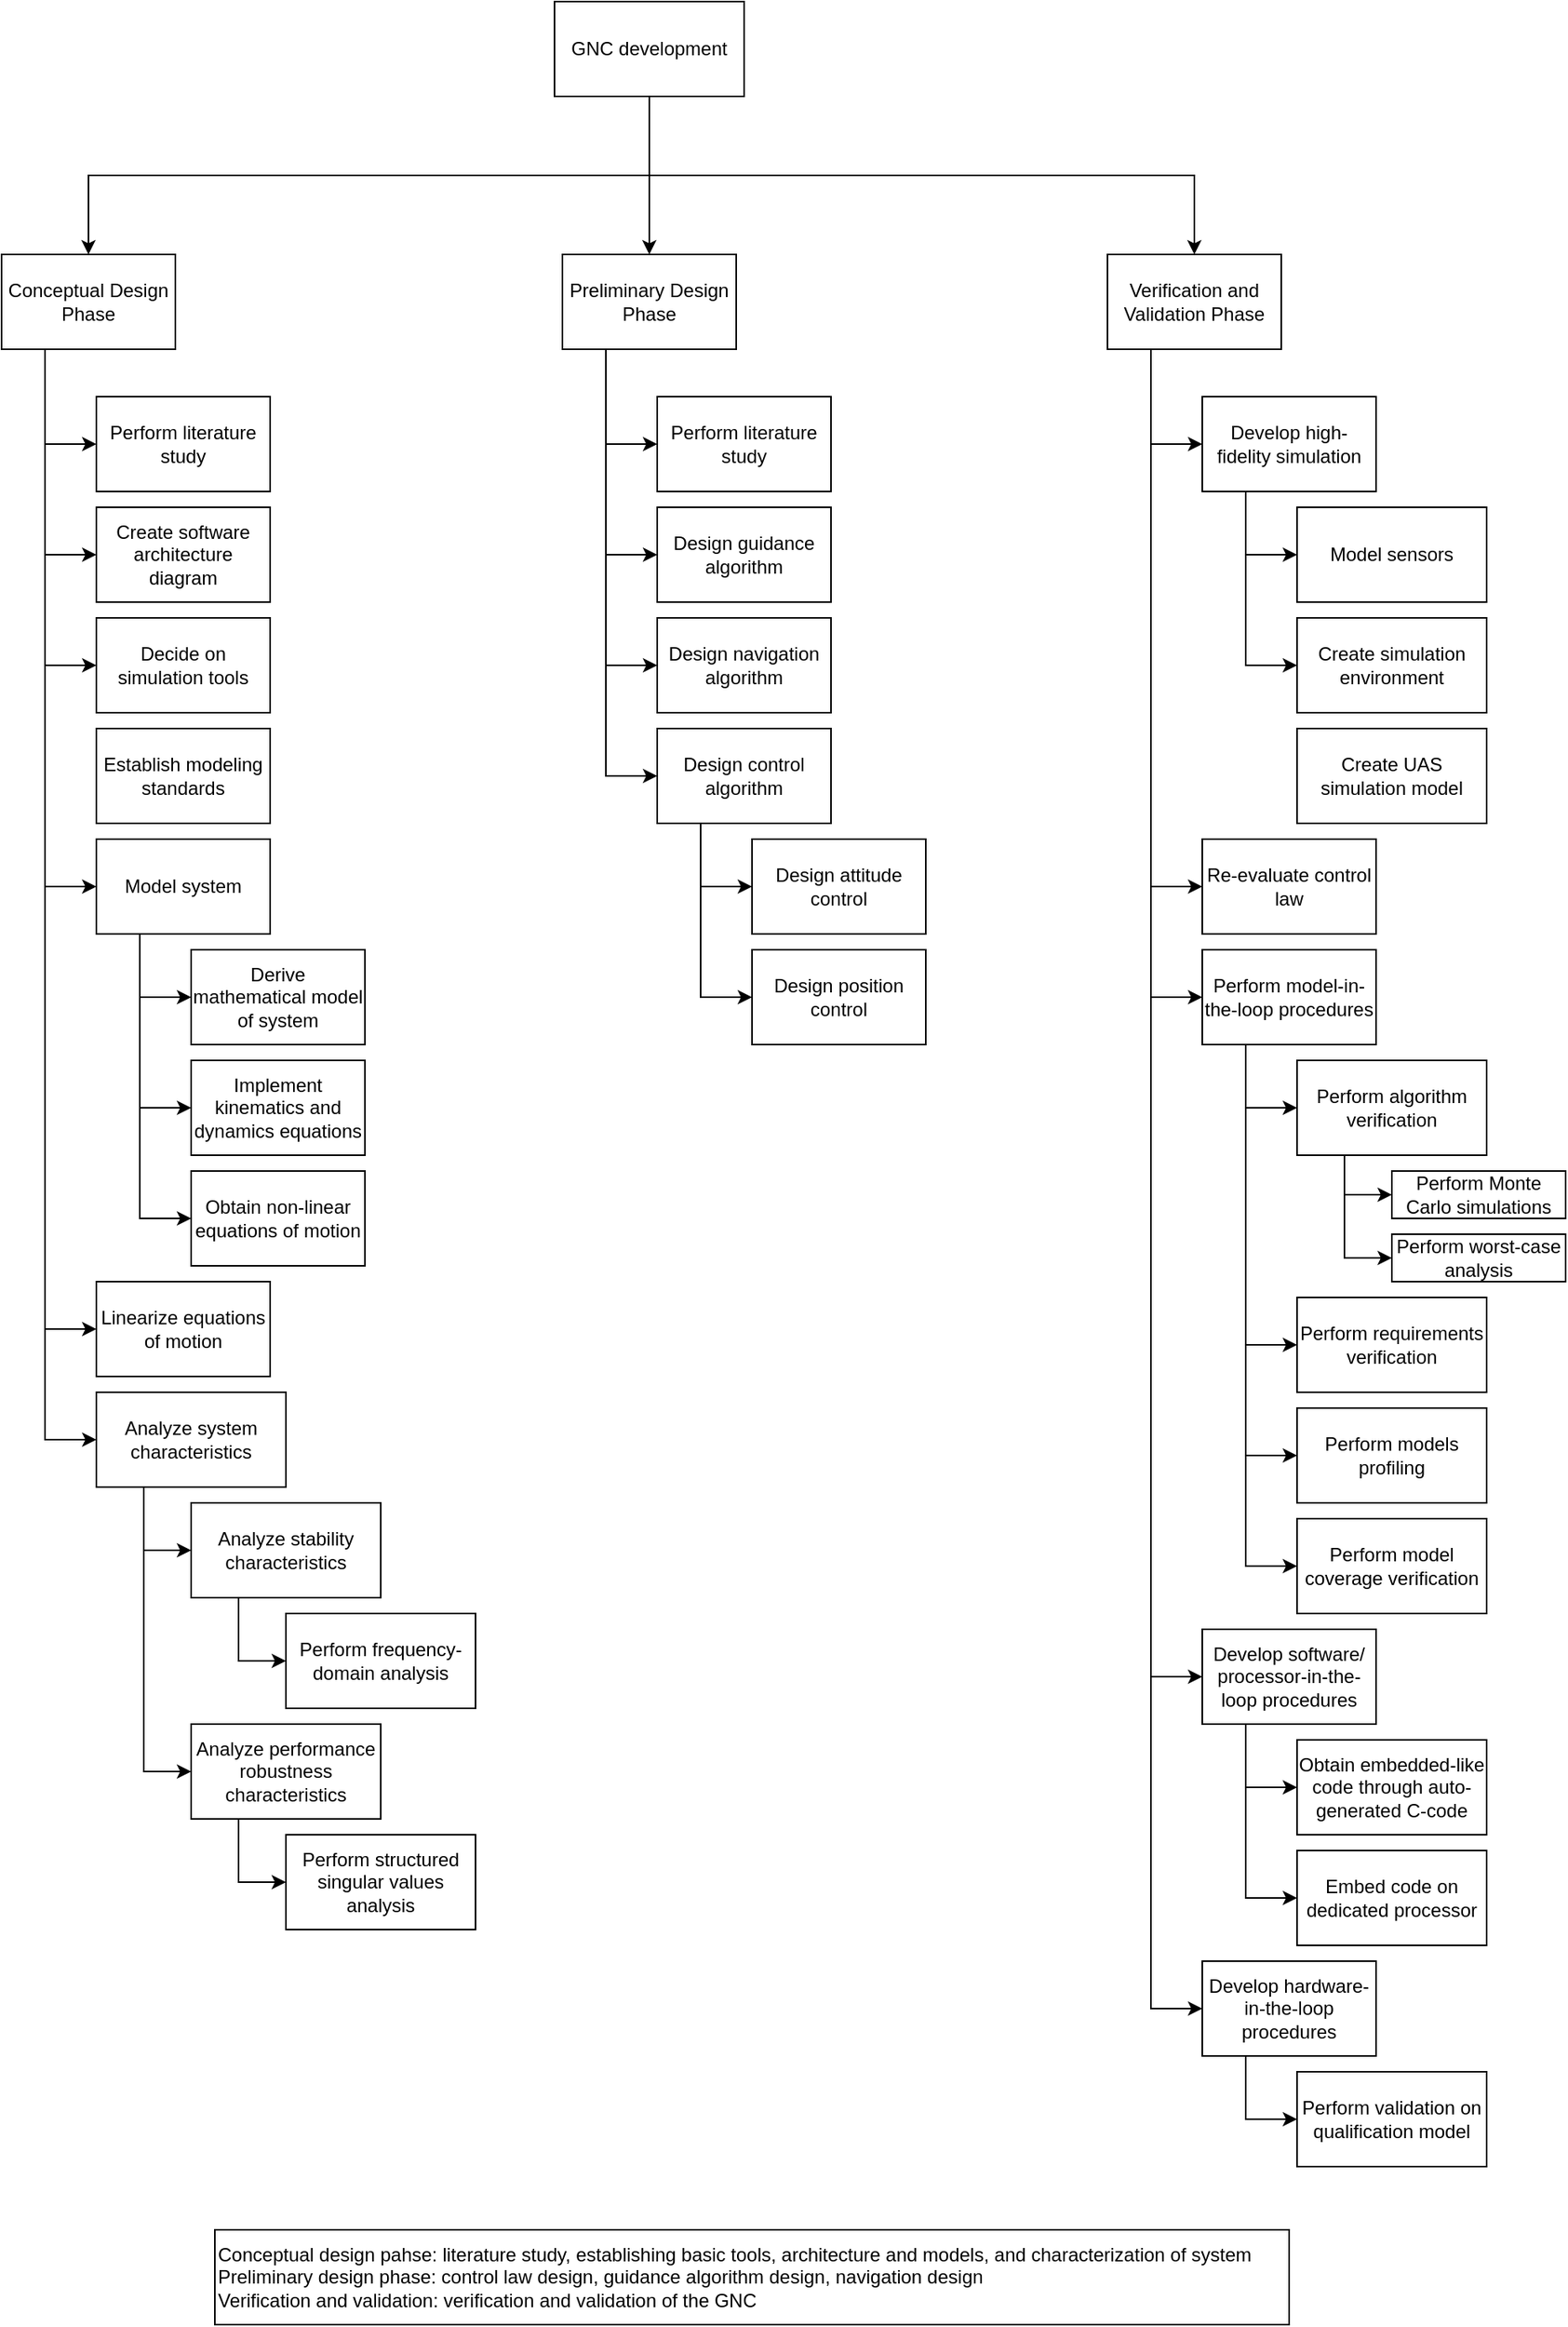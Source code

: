 <mxfile version="21.2.3" type="device">
  <diagram name="Page-1" id="2YBvvXClWsGukQMizWep">
    <mxGraphModel dx="2118" dy="1212" grid="1" gridSize="10" guides="1" tooltips="1" connect="1" arrows="1" fold="1" page="1" pageScale="1" pageWidth="1169" pageHeight="1654" math="0" shadow="0">
      <root>
        <mxCell id="0" />
        <mxCell id="1" parent="0" />
        <mxCell id="zK16GCWODctQh5SkANbl-13" style="edgeStyle=orthogonalEdgeStyle;rounded=0;orthogonalLoop=1;jettySize=auto;html=1;exitX=0.25;exitY=1;exitDx=0;exitDy=0;entryX=0;entryY=0.5;entryDx=0;entryDy=0;" edge="1" parent="1" source="zK16GCWODctQh5SkANbl-1" target="zK16GCWODctQh5SkANbl-14">
          <mxGeometry relative="1" as="geometry">
            <mxPoint x="130" y="350" as="targetPoint" />
          </mxGeometry>
        </mxCell>
        <mxCell id="zK16GCWODctQh5SkANbl-16" style="edgeStyle=orthogonalEdgeStyle;rounded=0;orthogonalLoop=1;jettySize=auto;html=1;exitX=0.25;exitY=1;exitDx=0;exitDy=0;entryX=0;entryY=0.5;entryDx=0;entryDy=0;" edge="1" parent="1" source="zK16GCWODctQh5SkANbl-1" target="zK16GCWODctQh5SkANbl-15">
          <mxGeometry relative="1" as="geometry" />
        </mxCell>
        <mxCell id="zK16GCWODctQh5SkANbl-18" style="edgeStyle=orthogonalEdgeStyle;rounded=0;orthogonalLoop=1;jettySize=auto;html=1;exitX=0.25;exitY=1;exitDx=0;exitDy=0;entryX=0;entryY=0.5;entryDx=0;entryDy=0;" edge="1" parent="1" source="zK16GCWODctQh5SkANbl-1" target="zK16GCWODctQh5SkANbl-17">
          <mxGeometry relative="1" as="geometry" />
        </mxCell>
        <mxCell id="zK16GCWODctQh5SkANbl-22" style="edgeStyle=orthogonalEdgeStyle;rounded=0;orthogonalLoop=1;jettySize=auto;html=1;exitX=0.25;exitY=1;exitDx=0;exitDy=0;entryX=0;entryY=0.5;entryDx=0;entryDy=0;" edge="1" parent="1" source="zK16GCWODctQh5SkANbl-1" target="zK16GCWODctQh5SkANbl-21">
          <mxGeometry relative="1" as="geometry" />
        </mxCell>
        <mxCell id="zK16GCWODctQh5SkANbl-29" style="edgeStyle=orthogonalEdgeStyle;rounded=0;orthogonalLoop=1;jettySize=auto;html=1;exitX=0.25;exitY=1;exitDx=0;exitDy=0;entryX=0;entryY=0.5;entryDx=0;entryDy=0;" edge="1" parent="1" source="zK16GCWODctQh5SkANbl-1" target="zK16GCWODctQh5SkANbl-30">
          <mxGeometry relative="1" as="geometry">
            <mxPoint x="137.783" y="840" as="targetPoint" />
          </mxGeometry>
        </mxCell>
        <mxCell id="zK16GCWODctQh5SkANbl-31" style="edgeStyle=orthogonalEdgeStyle;rounded=0;orthogonalLoop=1;jettySize=auto;html=1;exitX=0.25;exitY=1;exitDx=0;exitDy=0;entryX=0;entryY=0.5;entryDx=0;entryDy=0;" edge="1" parent="1" source="zK16GCWODctQh5SkANbl-1" target="zK16GCWODctQh5SkANbl-32">
          <mxGeometry relative="1" as="geometry">
            <mxPoint x="137.75" y="880" as="targetPoint" />
          </mxGeometry>
        </mxCell>
        <mxCell id="zK16GCWODctQh5SkANbl-1" value="Conceptual Design Phase" style="whiteSpace=wrap;html=1;" vertex="1" parent="1">
          <mxGeometry x="110" y="190" width="110" height="60" as="geometry" />
        </mxCell>
        <mxCell id="zK16GCWODctQh5SkANbl-79" style="edgeStyle=orthogonalEdgeStyle;rounded=0;orthogonalLoop=1;jettySize=auto;html=1;exitX=0.25;exitY=1;exitDx=0;exitDy=0;entryX=0;entryY=0.5;entryDx=0;entryDy=0;" edge="1" parent="1" source="zK16GCWODctQh5SkANbl-2" target="zK16GCWODctQh5SkANbl-78">
          <mxGeometry relative="1" as="geometry" />
        </mxCell>
        <mxCell id="zK16GCWODctQh5SkANbl-80" style="edgeStyle=orthogonalEdgeStyle;rounded=0;orthogonalLoop=1;jettySize=auto;html=1;exitX=0.25;exitY=1;exitDx=0;exitDy=0;entryX=0;entryY=0.5;entryDx=0;entryDy=0;" edge="1" parent="1" source="zK16GCWODctQh5SkANbl-2" target="zK16GCWODctQh5SkANbl-81">
          <mxGeometry relative="1" as="geometry">
            <mxPoint x="515" y="400" as="targetPoint" />
          </mxGeometry>
        </mxCell>
        <mxCell id="zK16GCWODctQh5SkANbl-83" style="edgeStyle=orthogonalEdgeStyle;rounded=0;orthogonalLoop=1;jettySize=auto;html=1;exitX=0.25;exitY=1;exitDx=0;exitDy=0;entryX=0;entryY=0.5;entryDx=0;entryDy=0;" edge="1" parent="1" source="zK16GCWODctQh5SkANbl-2" target="zK16GCWODctQh5SkANbl-82">
          <mxGeometry relative="1" as="geometry" />
        </mxCell>
        <mxCell id="zK16GCWODctQh5SkANbl-85" style="edgeStyle=orthogonalEdgeStyle;rounded=0;orthogonalLoop=1;jettySize=auto;html=1;exitX=0.25;exitY=1;exitDx=0;exitDy=0;entryX=0;entryY=0.5;entryDx=0;entryDy=0;" edge="1" parent="1" source="zK16GCWODctQh5SkANbl-2" target="zK16GCWODctQh5SkANbl-84">
          <mxGeometry relative="1" as="geometry" />
        </mxCell>
        <mxCell id="zK16GCWODctQh5SkANbl-2" value="Preliminary Design&lt;br&gt;Phase" style="whiteSpace=wrap;html=1;" vertex="1" parent="1">
          <mxGeometry x="465" y="190" width="110" height="60" as="geometry" />
        </mxCell>
        <mxCell id="zK16GCWODctQh5SkANbl-4" style="edgeStyle=orthogonalEdgeStyle;rounded=0;orthogonalLoop=1;jettySize=auto;html=1;exitX=0.25;exitY=1;exitDx=0;exitDy=0;entryX=0;entryY=0.5;entryDx=0;entryDy=0;" edge="1" parent="1" source="zK16GCWODctQh5SkANbl-3" target="zK16GCWODctQh5SkANbl-5">
          <mxGeometry relative="1" as="geometry">
            <mxPoint x="870" y="320" as="targetPoint" />
            <Array as="points">
              <mxPoint x="838" y="310" />
            </Array>
          </mxGeometry>
        </mxCell>
        <mxCell id="zK16GCWODctQh5SkANbl-7" style="edgeStyle=orthogonalEdgeStyle;rounded=0;orthogonalLoop=1;jettySize=auto;html=1;exitX=0.25;exitY=1;exitDx=0;exitDy=0;entryX=0;entryY=0.5;entryDx=0;entryDy=0;" edge="1" parent="1" source="zK16GCWODctQh5SkANbl-3" target="zK16GCWODctQh5SkANbl-6">
          <mxGeometry relative="1" as="geometry" />
        </mxCell>
        <mxCell id="zK16GCWODctQh5SkANbl-9" style="edgeStyle=orthogonalEdgeStyle;rounded=0;orthogonalLoop=1;jettySize=auto;html=1;exitX=0.25;exitY=1;exitDx=0;exitDy=0;entryX=0;entryY=0.5;entryDx=0;entryDy=0;" edge="1" parent="1" source="zK16GCWODctQh5SkANbl-3" target="zK16GCWODctQh5SkANbl-8">
          <mxGeometry relative="1" as="geometry" />
        </mxCell>
        <mxCell id="zK16GCWODctQh5SkANbl-11" style="edgeStyle=orthogonalEdgeStyle;rounded=0;orthogonalLoop=1;jettySize=auto;html=1;exitX=0.25;exitY=1;exitDx=0;exitDy=0;entryX=0;entryY=0.5;entryDx=0;entryDy=0;" edge="1" parent="1" source="zK16GCWODctQh5SkANbl-3" target="zK16GCWODctQh5SkANbl-10">
          <mxGeometry relative="1" as="geometry" />
        </mxCell>
        <mxCell id="zK16GCWODctQh5SkANbl-53" style="edgeStyle=orthogonalEdgeStyle;rounded=0;orthogonalLoop=1;jettySize=auto;html=1;exitX=0.25;exitY=1;exitDx=0;exitDy=0;entryX=0;entryY=0.5;entryDx=0;entryDy=0;" edge="1" parent="1" source="zK16GCWODctQh5SkANbl-3" target="zK16GCWODctQh5SkANbl-52">
          <mxGeometry relative="1" as="geometry" />
        </mxCell>
        <mxCell id="zK16GCWODctQh5SkANbl-3" value="Verification and Validation Phase" style="whiteSpace=wrap;html=1;" vertex="1" parent="1">
          <mxGeometry x="810" y="190" width="110" height="60" as="geometry" />
        </mxCell>
        <mxCell id="zK16GCWODctQh5SkANbl-48" style="edgeStyle=orthogonalEdgeStyle;rounded=0;orthogonalLoop=1;jettySize=auto;html=1;exitX=0.25;exitY=1;exitDx=0;exitDy=0;entryX=0;entryY=0.5;entryDx=0;entryDy=0;" edge="1" parent="1" source="zK16GCWODctQh5SkANbl-5" target="zK16GCWODctQh5SkANbl-47">
          <mxGeometry relative="1" as="geometry" />
        </mxCell>
        <mxCell id="zK16GCWODctQh5SkANbl-50" style="edgeStyle=orthogonalEdgeStyle;rounded=0;orthogonalLoop=1;jettySize=auto;html=1;exitX=0.25;exitY=1;exitDx=0;exitDy=0;entryX=0;entryY=0.5;entryDx=0;entryDy=0;" edge="1" parent="1" source="zK16GCWODctQh5SkANbl-5" target="zK16GCWODctQh5SkANbl-49">
          <mxGeometry relative="1" as="geometry" />
        </mxCell>
        <mxCell id="zK16GCWODctQh5SkANbl-5" value="Develop high-fidelity simulation" style="whiteSpace=wrap;html=1;" vertex="1" parent="1">
          <mxGeometry x="870" y="280" width="110" height="60" as="geometry" />
        </mxCell>
        <mxCell id="zK16GCWODctQh5SkANbl-55" style="edgeStyle=orthogonalEdgeStyle;rounded=0;orthogonalLoop=1;jettySize=auto;html=1;exitX=0.25;exitY=1;exitDx=0;exitDy=0;entryX=0;entryY=0.5;entryDx=0;entryDy=0;" edge="1" parent="1" source="zK16GCWODctQh5SkANbl-6" target="zK16GCWODctQh5SkANbl-54">
          <mxGeometry relative="1" as="geometry" />
        </mxCell>
        <mxCell id="zK16GCWODctQh5SkANbl-67" style="edgeStyle=orthogonalEdgeStyle;rounded=0;orthogonalLoop=1;jettySize=auto;html=1;exitX=0.25;exitY=1;exitDx=0;exitDy=0;entryX=0;entryY=0.5;entryDx=0;entryDy=0;" edge="1" parent="1" source="zK16GCWODctQh5SkANbl-6" target="zK16GCWODctQh5SkANbl-66">
          <mxGeometry relative="1" as="geometry" />
        </mxCell>
        <mxCell id="zK16GCWODctQh5SkANbl-71" style="edgeStyle=orthogonalEdgeStyle;rounded=0;orthogonalLoop=1;jettySize=auto;html=1;exitX=0.25;exitY=1;exitDx=0;exitDy=0;entryX=0;entryY=0.5;entryDx=0;entryDy=0;" edge="1" parent="1" source="zK16GCWODctQh5SkANbl-6" target="zK16GCWODctQh5SkANbl-70">
          <mxGeometry relative="1" as="geometry" />
        </mxCell>
        <mxCell id="zK16GCWODctQh5SkANbl-72" style="edgeStyle=orthogonalEdgeStyle;rounded=0;orthogonalLoop=1;jettySize=auto;html=1;exitX=0.25;exitY=1;exitDx=0;exitDy=0;entryX=0;entryY=0.5;entryDx=0;entryDy=0;" edge="1" parent="1" source="zK16GCWODctQh5SkANbl-6" target="zK16GCWODctQh5SkANbl-68">
          <mxGeometry relative="1" as="geometry" />
        </mxCell>
        <mxCell id="zK16GCWODctQh5SkANbl-6" value="Perform model-in-the-loop procedures" style="whiteSpace=wrap;html=1;" vertex="1" parent="1">
          <mxGeometry x="870" y="630" width="110" height="60" as="geometry" />
        </mxCell>
        <mxCell id="zK16GCWODctQh5SkANbl-57" style="edgeStyle=orthogonalEdgeStyle;rounded=0;orthogonalLoop=1;jettySize=auto;html=1;exitX=0.25;exitY=1;exitDx=0;exitDy=0;entryX=0;entryY=0.5;entryDx=0;entryDy=0;" edge="1" parent="1" source="zK16GCWODctQh5SkANbl-8" target="zK16GCWODctQh5SkANbl-56">
          <mxGeometry relative="1" as="geometry" />
        </mxCell>
        <mxCell id="zK16GCWODctQh5SkANbl-77" style="edgeStyle=orthogonalEdgeStyle;rounded=0;orthogonalLoop=1;jettySize=auto;html=1;exitX=0.25;exitY=1;exitDx=0;exitDy=0;entryX=0;entryY=0.5;entryDx=0;entryDy=0;" edge="1" parent="1" source="zK16GCWODctQh5SkANbl-8" target="zK16GCWODctQh5SkANbl-59">
          <mxGeometry relative="1" as="geometry" />
        </mxCell>
        <mxCell id="zK16GCWODctQh5SkANbl-8" value="Develop software/ processor-in-the-loop procedures" style="whiteSpace=wrap;html=1;" vertex="1" parent="1">
          <mxGeometry x="870" y="1060" width="110" height="60" as="geometry" />
        </mxCell>
        <mxCell id="zK16GCWODctQh5SkANbl-63" style="edgeStyle=orthogonalEdgeStyle;rounded=0;orthogonalLoop=1;jettySize=auto;html=1;exitX=0.25;exitY=1;exitDx=0;exitDy=0;entryX=0;entryY=0.5;entryDx=0;entryDy=0;" edge="1" parent="1" source="zK16GCWODctQh5SkANbl-10" target="zK16GCWODctQh5SkANbl-61">
          <mxGeometry relative="1" as="geometry" />
        </mxCell>
        <mxCell id="zK16GCWODctQh5SkANbl-10" value="Develop hardware-in-the-loop procedures" style="whiteSpace=wrap;html=1;" vertex="1" parent="1">
          <mxGeometry x="870" y="1270" width="110" height="60" as="geometry" />
        </mxCell>
        <mxCell id="zK16GCWODctQh5SkANbl-86" style="edgeStyle=orthogonalEdgeStyle;rounded=0;orthogonalLoop=1;jettySize=auto;html=1;exitX=0.5;exitY=1;exitDx=0;exitDy=0;" edge="1" parent="1" source="zK16GCWODctQh5SkANbl-12" target="zK16GCWODctQh5SkANbl-2">
          <mxGeometry relative="1" as="geometry" />
        </mxCell>
        <mxCell id="zK16GCWODctQh5SkANbl-87" style="edgeStyle=orthogonalEdgeStyle;rounded=0;orthogonalLoop=1;jettySize=auto;html=1;exitX=0.5;exitY=1;exitDx=0;exitDy=0;entryX=0.5;entryY=0;entryDx=0;entryDy=0;" edge="1" parent="1" source="zK16GCWODctQh5SkANbl-12" target="zK16GCWODctQh5SkANbl-3">
          <mxGeometry relative="1" as="geometry" />
        </mxCell>
        <mxCell id="zK16GCWODctQh5SkANbl-88" style="edgeStyle=orthogonalEdgeStyle;rounded=0;orthogonalLoop=1;jettySize=auto;html=1;exitX=0.5;exitY=1;exitDx=0;exitDy=0;entryX=0.5;entryY=0;entryDx=0;entryDy=0;" edge="1" parent="1" source="zK16GCWODctQh5SkANbl-12" target="zK16GCWODctQh5SkANbl-1">
          <mxGeometry relative="1" as="geometry" />
        </mxCell>
        <mxCell id="zK16GCWODctQh5SkANbl-12" value="GNC development" style="whiteSpace=wrap;html=1;" vertex="1" parent="1">
          <mxGeometry x="460" y="30" width="120" height="60" as="geometry" />
        </mxCell>
        <mxCell id="zK16GCWODctQh5SkANbl-14" value="Perform literature study" style="whiteSpace=wrap;html=1;" vertex="1" parent="1">
          <mxGeometry x="170" y="280" width="110" height="60" as="geometry" />
        </mxCell>
        <mxCell id="zK16GCWODctQh5SkANbl-15" value="Decide on simulation tools" style="whiteSpace=wrap;html=1;" vertex="1" parent="1">
          <mxGeometry x="170" y="420" width="110" height="60" as="geometry" />
        </mxCell>
        <mxCell id="zK16GCWODctQh5SkANbl-17" value="Create software architecture diagram" style="whiteSpace=wrap;html=1;" vertex="1" parent="1">
          <mxGeometry x="170" y="350" width="110" height="60" as="geometry" />
        </mxCell>
        <mxCell id="zK16GCWODctQh5SkANbl-24" style="edgeStyle=orthogonalEdgeStyle;rounded=0;orthogonalLoop=1;jettySize=auto;html=1;exitX=0.25;exitY=1;exitDx=0;exitDy=0;entryX=0;entryY=0.5;entryDx=0;entryDy=0;" edge="1" parent="1" source="zK16GCWODctQh5SkANbl-21" target="zK16GCWODctQh5SkANbl-23">
          <mxGeometry relative="1" as="geometry" />
        </mxCell>
        <mxCell id="zK16GCWODctQh5SkANbl-26" style="edgeStyle=orthogonalEdgeStyle;rounded=0;orthogonalLoop=1;jettySize=auto;html=1;exitX=0.25;exitY=1;exitDx=0;exitDy=0;entryX=0;entryY=0.5;entryDx=0;entryDy=0;" edge="1" parent="1" source="zK16GCWODctQh5SkANbl-21" target="zK16GCWODctQh5SkANbl-25">
          <mxGeometry relative="1" as="geometry" />
        </mxCell>
        <mxCell id="zK16GCWODctQh5SkANbl-28" style="edgeStyle=orthogonalEdgeStyle;rounded=0;orthogonalLoop=1;jettySize=auto;html=1;exitX=0.25;exitY=1;exitDx=0;exitDy=0;entryX=0;entryY=0.5;entryDx=0;entryDy=0;" edge="1" parent="1" source="zK16GCWODctQh5SkANbl-21" target="zK16GCWODctQh5SkANbl-27">
          <mxGeometry relative="1" as="geometry" />
        </mxCell>
        <mxCell id="zK16GCWODctQh5SkANbl-21" value="Model system" style="whiteSpace=wrap;html=1;" vertex="1" parent="1">
          <mxGeometry x="170" y="560" width="110" height="60" as="geometry" />
        </mxCell>
        <mxCell id="zK16GCWODctQh5SkANbl-23" value="Derive mathematical model of system" style="whiteSpace=wrap;html=1;" vertex="1" parent="1">
          <mxGeometry x="230" y="630" width="110" height="60" as="geometry" />
        </mxCell>
        <mxCell id="zK16GCWODctQh5SkANbl-25" value="Implement kinematics and dynamics equations" style="whiteSpace=wrap;html=1;" vertex="1" parent="1">
          <mxGeometry x="230" y="700" width="110" height="60" as="geometry" />
        </mxCell>
        <mxCell id="zK16GCWODctQh5SkANbl-27" value="Obtain non-linear equations of motion" style="whiteSpace=wrap;html=1;" vertex="1" parent="1">
          <mxGeometry x="230" y="770" width="110" height="60" as="geometry" />
        </mxCell>
        <mxCell id="zK16GCWODctQh5SkANbl-30" value="Linearize equations of motion" style="whiteSpace=wrap;html=1;" vertex="1" parent="1">
          <mxGeometry x="170" y="840" width="110" height="60" as="geometry" />
        </mxCell>
        <mxCell id="zK16GCWODctQh5SkANbl-38" style="edgeStyle=orthogonalEdgeStyle;rounded=0;orthogonalLoop=1;jettySize=auto;html=1;exitX=0.25;exitY=1;exitDx=0;exitDy=0;entryX=0;entryY=0.5;entryDx=0;entryDy=0;" edge="1" parent="1" source="zK16GCWODctQh5SkANbl-32" target="zK16GCWODctQh5SkANbl-33">
          <mxGeometry relative="1" as="geometry" />
        </mxCell>
        <mxCell id="zK16GCWODctQh5SkANbl-39" style="edgeStyle=orthogonalEdgeStyle;rounded=0;orthogonalLoop=1;jettySize=auto;html=1;exitX=0.25;exitY=1;exitDx=0;exitDy=0;entryX=0;entryY=0.5;entryDx=0;entryDy=0;" edge="1" parent="1" source="zK16GCWODctQh5SkANbl-32" target="zK16GCWODctQh5SkANbl-34">
          <mxGeometry relative="1" as="geometry" />
        </mxCell>
        <mxCell id="zK16GCWODctQh5SkANbl-32" value="Analyze system characteristics" style="whiteSpace=wrap;html=1;" vertex="1" parent="1">
          <mxGeometry x="170" y="910" width="120" height="60" as="geometry" />
        </mxCell>
        <mxCell id="zK16GCWODctQh5SkANbl-41" style="edgeStyle=orthogonalEdgeStyle;rounded=0;orthogonalLoop=1;jettySize=auto;html=1;exitX=0.25;exitY=1;exitDx=0;exitDy=0;entryX=0;entryY=0.5;entryDx=0;entryDy=0;" edge="1" parent="1" source="zK16GCWODctQh5SkANbl-33" target="zK16GCWODctQh5SkANbl-40">
          <mxGeometry relative="1" as="geometry" />
        </mxCell>
        <mxCell id="zK16GCWODctQh5SkANbl-33" value="Analyze stability characteristics" style="whiteSpace=wrap;html=1;" vertex="1" parent="1">
          <mxGeometry x="230" y="980" width="120" height="60" as="geometry" />
        </mxCell>
        <mxCell id="zK16GCWODctQh5SkANbl-45" style="edgeStyle=orthogonalEdgeStyle;rounded=0;orthogonalLoop=1;jettySize=auto;html=1;exitX=0.25;exitY=1;exitDx=0;exitDy=0;entryX=0;entryY=0.5;entryDx=0;entryDy=0;" edge="1" parent="1" source="zK16GCWODctQh5SkANbl-34" target="zK16GCWODctQh5SkANbl-44">
          <mxGeometry relative="1" as="geometry" />
        </mxCell>
        <mxCell id="zK16GCWODctQh5SkANbl-34" value="Analyze performance robustness characteristics" style="whiteSpace=wrap;html=1;" vertex="1" parent="1">
          <mxGeometry x="230" y="1120" width="120" height="60" as="geometry" />
        </mxCell>
        <mxCell id="zK16GCWODctQh5SkANbl-40" value="Perform frequency-domain analysis" style="whiteSpace=wrap;html=1;" vertex="1" parent="1">
          <mxGeometry x="290" y="1050" width="120" height="60" as="geometry" />
        </mxCell>
        <mxCell id="zK16GCWODctQh5SkANbl-44" value="Perform structured singular values analysis" style="whiteSpace=wrap;html=1;" vertex="1" parent="1">
          <mxGeometry x="290" y="1190" width="120" height="60" as="geometry" />
        </mxCell>
        <mxCell id="zK16GCWODctQh5SkANbl-46" value="Conceptual design pahse: literature study, establishing basic tools, architecture and models, and characterization of system&lt;br&gt;Preliminary design phase: control law design, guidance algorithm design, navigation design&lt;br&gt;Verification and validation: verification and validation of the GNC" style="rounded=0;whiteSpace=wrap;html=1;align=left;" vertex="1" parent="1">
          <mxGeometry x="245" y="1440" width="680" height="60" as="geometry" />
        </mxCell>
        <mxCell id="zK16GCWODctQh5SkANbl-47" value="Model sensors" style="whiteSpace=wrap;html=1;" vertex="1" parent="1">
          <mxGeometry x="930" y="350" width="120" height="60" as="geometry" />
        </mxCell>
        <mxCell id="zK16GCWODctQh5SkANbl-49" value="Create simulation environment" style="whiteSpace=wrap;html=1;" vertex="1" parent="1">
          <mxGeometry x="930" y="420" width="120" height="60" as="geometry" />
        </mxCell>
        <mxCell id="zK16GCWODctQh5SkANbl-51" value="Create UAS simulation model" style="whiteSpace=wrap;html=1;" vertex="1" parent="1">
          <mxGeometry x="930" y="490" width="120" height="60" as="geometry" />
        </mxCell>
        <mxCell id="zK16GCWODctQh5SkANbl-52" value="Re-evaluate control law" style="whiteSpace=wrap;html=1;" vertex="1" parent="1">
          <mxGeometry x="870" y="560" width="110" height="60" as="geometry" />
        </mxCell>
        <mxCell id="zK16GCWODctQh5SkANbl-75" style="edgeStyle=orthogonalEdgeStyle;rounded=0;orthogonalLoop=1;jettySize=auto;html=1;exitX=0.25;exitY=1;exitDx=0;exitDy=0;entryX=0;entryY=0.5;entryDx=0;entryDy=0;" edge="1" parent="1" source="zK16GCWODctQh5SkANbl-54" target="zK16GCWODctQh5SkANbl-74">
          <mxGeometry relative="1" as="geometry">
            <Array as="points">
              <mxPoint x="960" y="785" />
            </Array>
          </mxGeometry>
        </mxCell>
        <mxCell id="zK16GCWODctQh5SkANbl-76" style="edgeStyle=orthogonalEdgeStyle;rounded=0;orthogonalLoop=1;jettySize=auto;html=1;exitX=0.25;exitY=1;exitDx=0;exitDy=0;entryX=0;entryY=0.5;entryDx=0;entryDy=0;" edge="1" parent="1" source="zK16GCWODctQh5SkANbl-54" target="zK16GCWODctQh5SkANbl-64">
          <mxGeometry relative="1" as="geometry">
            <Array as="points">
              <mxPoint x="960" y="825" />
            </Array>
          </mxGeometry>
        </mxCell>
        <mxCell id="zK16GCWODctQh5SkANbl-54" value="Perform algorithm verification" style="whiteSpace=wrap;html=1;" vertex="1" parent="1">
          <mxGeometry x="930" y="700" width="120" height="60" as="geometry" />
        </mxCell>
        <mxCell id="zK16GCWODctQh5SkANbl-56" value="Obtain embedded-like code through auto-generated C-code" style="whiteSpace=wrap;html=1;" vertex="1" parent="1">
          <mxGeometry x="930" y="1130" width="120" height="60" as="geometry" />
        </mxCell>
        <mxCell id="zK16GCWODctQh5SkANbl-59" value="Embed code on dedicated processor" style="whiteSpace=wrap;html=1;" vertex="1" parent="1">
          <mxGeometry x="930" y="1200" width="120" height="60" as="geometry" />
        </mxCell>
        <mxCell id="zK16GCWODctQh5SkANbl-61" value="Perform validation on qualification model" style="whiteSpace=wrap;html=1;" vertex="1" parent="1">
          <mxGeometry x="930" y="1340" width="120" height="60" as="geometry" />
        </mxCell>
        <mxCell id="zK16GCWODctQh5SkANbl-64" value="Perform worst-case analysis" style="whiteSpace=wrap;html=1;" vertex="1" parent="1">
          <mxGeometry x="990" y="810" width="110" height="30" as="geometry" />
        </mxCell>
        <mxCell id="zK16GCWODctQh5SkANbl-66" value="Perform models profiling" style="whiteSpace=wrap;html=1;" vertex="1" parent="1">
          <mxGeometry x="930" y="920" width="120" height="60" as="geometry" />
        </mxCell>
        <mxCell id="zK16GCWODctQh5SkANbl-68" value="Perform requirements verification" style="whiteSpace=wrap;html=1;" vertex="1" parent="1">
          <mxGeometry x="930" y="850" width="120" height="60" as="geometry" />
        </mxCell>
        <mxCell id="zK16GCWODctQh5SkANbl-69" value="Establish modeling standards" style="whiteSpace=wrap;html=1;" vertex="1" parent="1">
          <mxGeometry x="170" y="490" width="110" height="60" as="geometry" />
        </mxCell>
        <mxCell id="zK16GCWODctQh5SkANbl-70" value="Perform model coverage verification" style="whiteSpace=wrap;html=1;" vertex="1" parent="1">
          <mxGeometry x="930" y="990" width="120" height="60" as="geometry" />
        </mxCell>
        <mxCell id="zK16GCWODctQh5SkANbl-74" value="Perform Monte Carlo simulations" style="rounded=0;whiteSpace=wrap;html=1;" vertex="1" parent="1">
          <mxGeometry x="990" y="770" width="110" height="30" as="geometry" />
        </mxCell>
        <mxCell id="zK16GCWODctQh5SkANbl-78" value="Perform literature study" style="whiteSpace=wrap;html=1;" vertex="1" parent="1">
          <mxGeometry x="525" y="280" width="110" height="60" as="geometry" />
        </mxCell>
        <mxCell id="zK16GCWODctQh5SkANbl-81" value="Design guidance algorithm" style="whiteSpace=wrap;html=1;" vertex="1" parent="1">
          <mxGeometry x="525" y="350" width="110" height="60" as="geometry" />
        </mxCell>
        <mxCell id="zK16GCWODctQh5SkANbl-82" value="Design navigation algorithm" style="whiteSpace=wrap;html=1;" vertex="1" parent="1">
          <mxGeometry x="525" y="420" width="110" height="60" as="geometry" />
        </mxCell>
        <mxCell id="zK16GCWODctQh5SkANbl-93" style="edgeStyle=orthogonalEdgeStyle;rounded=0;orthogonalLoop=1;jettySize=auto;html=1;exitX=0.25;exitY=1;exitDx=0;exitDy=0;entryX=0;entryY=0.5;entryDx=0;entryDy=0;" edge="1" parent="1" source="zK16GCWODctQh5SkANbl-84" target="zK16GCWODctQh5SkANbl-92">
          <mxGeometry relative="1" as="geometry" />
        </mxCell>
        <mxCell id="zK16GCWODctQh5SkANbl-96" style="edgeStyle=orthogonalEdgeStyle;rounded=0;orthogonalLoop=1;jettySize=auto;html=1;exitX=0.25;exitY=1;exitDx=0;exitDy=0;entryX=0;entryY=0.5;entryDx=0;entryDy=0;" edge="1" parent="1" source="zK16GCWODctQh5SkANbl-84" target="zK16GCWODctQh5SkANbl-94">
          <mxGeometry relative="1" as="geometry" />
        </mxCell>
        <mxCell id="zK16GCWODctQh5SkANbl-84" value="Design control algorithm" style="whiteSpace=wrap;html=1;" vertex="1" parent="1">
          <mxGeometry x="525" y="490" width="110" height="60" as="geometry" />
        </mxCell>
        <mxCell id="zK16GCWODctQh5SkANbl-92" value="Design attitude control" style="whiteSpace=wrap;html=1;" vertex="1" parent="1">
          <mxGeometry x="585" y="560" width="110" height="60" as="geometry" />
        </mxCell>
        <mxCell id="zK16GCWODctQh5SkANbl-94" value="Design position control" style="whiteSpace=wrap;html=1;" vertex="1" parent="1">
          <mxGeometry x="585" y="630" width="110" height="60" as="geometry" />
        </mxCell>
      </root>
    </mxGraphModel>
  </diagram>
</mxfile>
